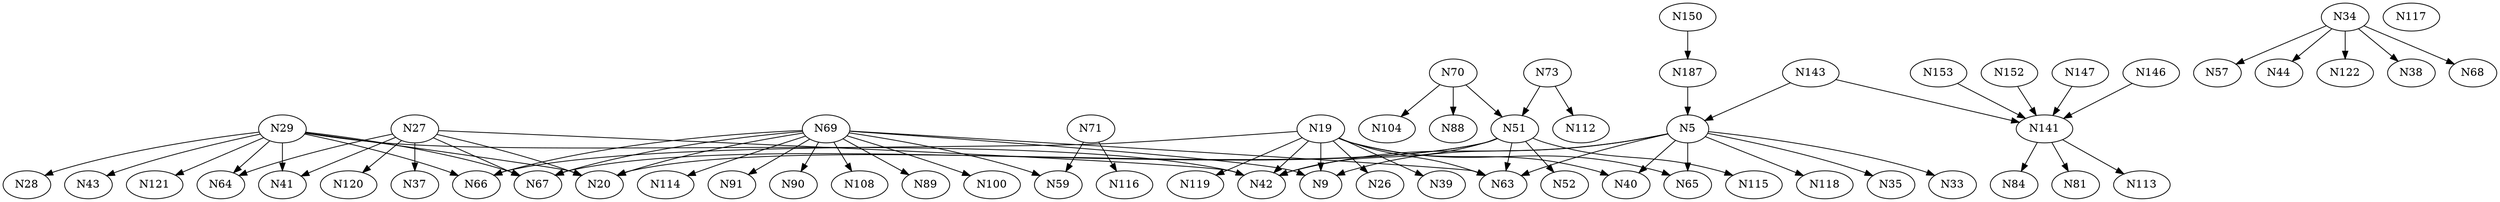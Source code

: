 digraph G {
N29;
N28;
N29 -> N28;
N59;
N69 -> N59;
N71 -> N59;
N27;
N26;
N19 -> N26;
N108;
N69 -> N108;
N89;
N69 -> N89;
N57;
N34 -> N57;
N88;
N70 -> N88;
N104;
N70 -> N104;
N84;
N141 -> N84;
N20;
N27 -> N20;
N29 -> N20;
N51 -> N20;
N69 -> N20;
N52;
N51 -> N52;
N51;
N70 -> N51;
N73 -> N51;
N100;
N69 -> N100;
N81;
N141 -> N81;
N19;
N44;
N34 -> N44;
N43;
N29 -> N43;
N42;
N5 -> N42;
N19 -> N42;
N27 -> N42;
N29 -> N42;
N51 -> N42;
N41;
N27 -> N41;
N29 -> N41;
N73;
N187;
N150 -> N187;
N40;
N5 -> N40;
N19 -> N40;
N122;
N34 -> N122;
N71;
N121;
N29 -> N121;
N153;
N70;
N120;
N27 -> N120;
N152;
N150;
N39;
N19 -> N39;
N38;
N34 -> N38;
N37;
N27 -> N37;
N69;
N119;
N19 -> N119;
N68;
N34 -> N68;
N118;
N5 -> N118;
N35;
N5 -> N35;
N67;
N27 -> N67;
N29 -> N67;
N51 -> N67;
N69 -> N67;
N117;
N34;
N66;
N19 -> N66;
N29 -> N66;
N69 -> N66;
N116;
N71 -> N116;
N33;
N5 -> N33;
N65;
N5 -> N65;
N19 -> N65;
N115;
N51 -> N115;
N147;
N64;
N29 -> N64;
N27 -> N64;
N114;
N69 -> N114;
N146;
N63;
N5 -> N63;
N19 -> N63;
N51 -> N63;
N69 -> N63;
N113;
N141 -> N113;
N112;
N73 -> N112;
N143;
N91;
N69 -> N91;
N141;
N152 -> N141;
N143 -> N141;
N147 -> N141;
N146 -> N141;
N153 -> N141;
N90;
N69 -> N90;
N9;
N5 -> N9;
N19 -> N9;
N69 -> N9;
N5;
N143 -> N5;
N187 -> N5;
}
